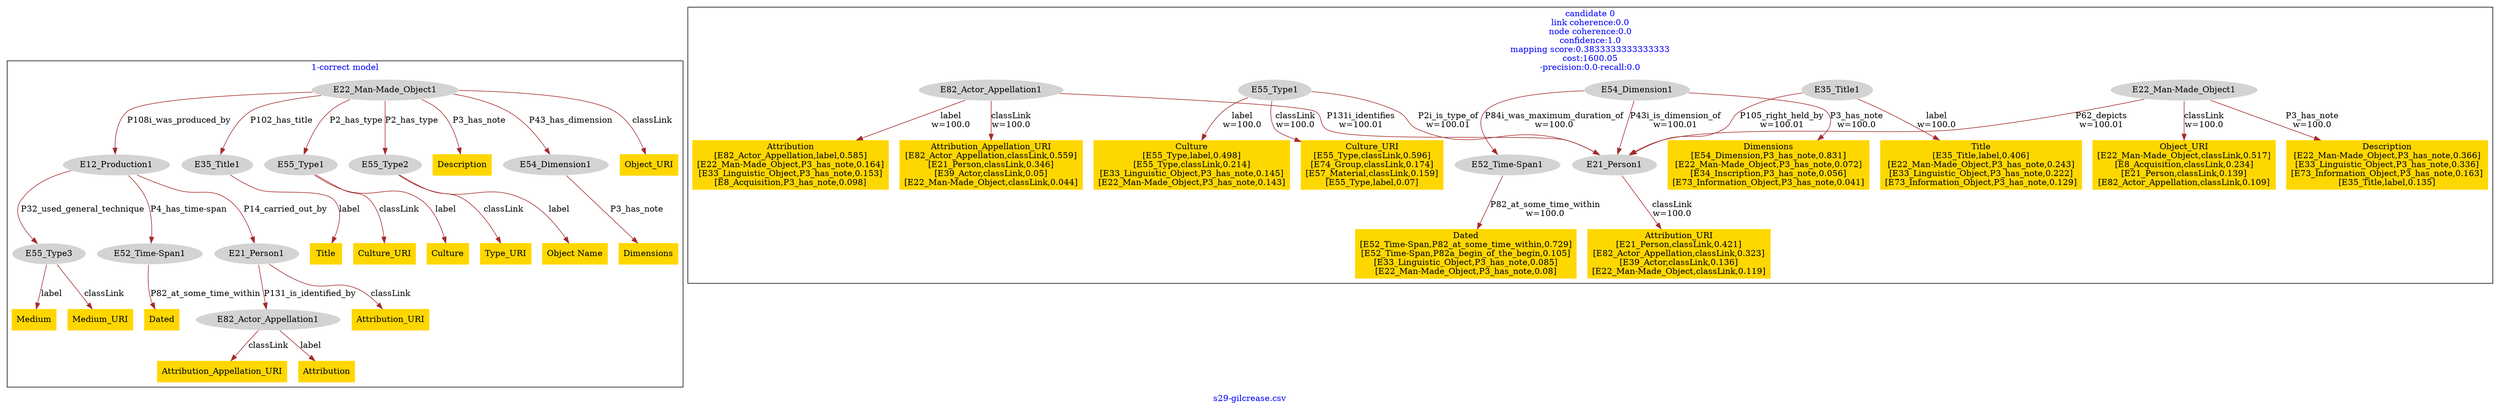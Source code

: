digraph n0 {
fontcolor="blue"
remincross="true"
label="s29-gilcrease.csv"
subgraph cluster_0 {
label="1-correct model"
n2[style="filled",color="white",fillcolor="lightgray",label="E12_Production1"];
n3[style="filled",color="white",fillcolor="lightgray",label="E21_Person1"];
n4[style="filled",color="white",fillcolor="lightgray",label="E55_Type3"];
n5[style="filled",color="white",fillcolor="lightgray",label="E52_Time-Span1"];
n6[style="filled",color="white",fillcolor="lightgray",label="E82_Actor_Appellation1"];
n7[shape="plaintext",style="filled",fillcolor="gold",label="Attribution_URI"];
n8[style="filled",color="white",fillcolor="lightgray",label="E22_Man-Made_Object1"];
n9[style="filled",color="white",fillcolor="lightgray",label="E35_Title1"];
n10[style="filled",color="white",fillcolor="lightgray",label="E55_Type1"];
n11[style="filled",color="white",fillcolor="lightgray",label="E55_Type2"];
n12[shape="plaintext",style="filled",fillcolor="gold",label="Description"];
n13[style="filled",color="white",fillcolor="lightgray",label="E54_Dimension1"];
n14[shape="plaintext",style="filled",fillcolor="gold",label="Object_URI"];
n15[shape="plaintext",style="filled",fillcolor="gold",label="Title"];
n16[shape="plaintext",style="filled",fillcolor="gold",label="Dated"];
n17[shape="plaintext",style="filled",fillcolor="gold",label="Dimensions"];
n18[shape="plaintext",style="filled",fillcolor="gold",label="Culture_URI"];
n19[shape="plaintext",style="filled",fillcolor="gold",label="Culture"];
n20[shape="plaintext",style="filled",fillcolor="gold",label="Type_URI"];
n21[shape="plaintext",style="filled",fillcolor="gold",label="Object Name"];
n22[shape="plaintext",style="filled",fillcolor="gold",label="Medium_URI"];
n23[shape="plaintext",style="filled",fillcolor="gold",label="Medium"];
n24[shape="plaintext",style="filled",fillcolor="gold",label="Attribution_Appellation_URI"];
n25[shape="plaintext",style="filled",fillcolor="gold",label="Attribution"];
}
subgraph cluster_1 {
label="candidate 0\nlink coherence:0.0\nnode coherence:0.0\nconfidence:1.0\nmapping score:0.3833333333333333\ncost:1600.05\n-precision:0.0-recall:0.0"
n27[style="filled",color="white",fillcolor="lightgray",label="E21_Person1"];
n28[shape="plaintext",style="filled",fillcolor="gold",label="Attribution_URI\n[E21_Person,classLink,0.421]\n[E82_Actor_Appellation,classLink,0.323]\n[E39_Actor,classLink,0.136]\n[E22_Man-Made_Object,classLink,0.119]"];
n29[style="filled",color="white",fillcolor="lightgray",label="E22_Man-Made_Object1"];
n30[shape="plaintext",style="filled",fillcolor="gold",label="Description\n[E22_Man-Made_Object,P3_has_note,0.366]\n[E33_Linguistic_Object,P3_has_note,0.336]\n[E73_Information_Object,P3_has_note,0.163]\n[E35_Title,label,0.135]"];
n31[shape="plaintext",style="filled",fillcolor="gold",label="Object_URI\n[E22_Man-Made_Object,classLink,0.517]\n[E8_Acquisition,classLink,0.234]\n[E21_Person,classLink,0.139]\n[E82_Actor_Appellation,classLink,0.109]"];
n32[style="filled",color="white",fillcolor="lightgray",label="E35_Title1"];
n33[shape="plaintext",style="filled",fillcolor="gold",label="Title\n[E35_Title,label,0.406]\n[E22_Man-Made_Object,P3_has_note,0.243]\n[E33_Linguistic_Object,P3_has_note,0.222]\n[E73_Information_Object,P3_has_note,0.129]"];
n34[style="filled",color="white",fillcolor="lightgray",label="E52_Time-Span1"];
n35[shape="plaintext",style="filled",fillcolor="gold",label="Dated\n[E52_Time-Span,P82_at_some_time_within,0.729]\n[E52_Time-Span,P82a_begin_of_the_begin,0.105]\n[E33_Linguistic_Object,P3_has_note,0.085]\n[E22_Man-Made_Object,P3_has_note,0.08]"];
n36[style="filled",color="white",fillcolor="lightgray",label="E54_Dimension1"];
n37[shape="plaintext",style="filled",fillcolor="gold",label="Dimensions\n[E54_Dimension,P3_has_note,0.831]\n[E22_Man-Made_Object,P3_has_note,0.072]\n[E34_Inscription,P3_has_note,0.056]\n[E73_Information_Object,P3_has_note,0.041]"];
n38[style="filled",color="white",fillcolor="lightgray",label="E55_Type1"];
n39[shape="plaintext",style="filled",fillcolor="gold",label="Culture_URI\n[E55_Type,classLink,0.596]\n[E74_Group,classLink,0.174]\n[E57_Material,classLink,0.159]\n[E55_Type,label,0.07]"];
n40[shape="plaintext",style="filled",fillcolor="gold",label="Culture\n[E55_Type,label,0.498]\n[E55_Type,classLink,0.214]\n[E33_Linguistic_Object,P3_has_note,0.145]\n[E22_Man-Made_Object,P3_has_note,0.143]"];
n41[style="filled",color="white",fillcolor="lightgray",label="E82_Actor_Appellation1"];
n42[shape="plaintext",style="filled",fillcolor="gold",label="Attribution_Appellation_URI\n[E82_Actor_Appellation,classLink,0.559]\n[E21_Person,classLink,0.346]\n[E39_Actor,classLink,0.05]\n[E22_Man-Made_Object,classLink,0.044]"];
n43[shape="plaintext",style="filled",fillcolor="gold",label="Attribution\n[E82_Actor_Appellation,label,0.585]\n[E22_Man-Made_Object,P3_has_note,0.164]\n[E33_Linguistic_Object,P3_has_note,0.153]\n[E8_Acquisition,P3_has_note,0.098]"];
}
n2 -> n3[color="brown",fontcolor="black",label="P14_carried_out_by"]
n2 -> n4[color="brown",fontcolor="black",label="P32_used_general_technique"]
n2 -> n5[color="brown",fontcolor="black",label="P4_has_time-span"]
n3 -> n6[color="brown",fontcolor="black",label="P131_is_identified_by"]
n3 -> n7[color="brown",fontcolor="black",label="classLink"]
n8 -> n9[color="brown",fontcolor="black",label="P102_has_title"]
n8 -> n2[color="brown",fontcolor="black",label="P108i_was_produced_by"]
n8 -> n10[color="brown",fontcolor="black",label="P2_has_type"]
n8 -> n11[color="brown",fontcolor="black",label="P2_has_type"]
n8 -> n12[color="brown",fontcolor="black",label="P3_has_note"]
n8 -> n13[color="brown",fontcolor="black",label="P43_has_dimension"]
n8 -> n14[color="brown",fontcolor="black",label="classLink"]
n9 -> n15[color="brown",fontcolor="black",label="label"]
n5 -> n16[color="brown",fontcolor="black",label="P82_at_some_time_within"]
n13 -> n17[color="brown",fontcolor="black",label="P3_has_note"]
n10 -> n18[color="brown",fontcolor="black",label="classLink"]
n10 -> n19[color="brown",fontcolor="black",label="label"]
n11 -> n20[color="brown",fontcolor="black",label="classLink"]
n11 -> n21[color="brown",fontcolor="black",label="label"]
n4 -> n22[color="brown",fontcolor="black",label="classLink"]
n4 -> n23[color="brown",fontcolor="black",label="label"]
n6 -> n24[color="brown",fontcolor="black",label="classLink"]
n6 -> n25[color="brown",fontcolor="black",label="label"]
n27 -> n28[color="brown",fontcolor="black",label="classLink\nw=100.0"]
n29 -> n30[color="brown",fontcolor="black",label="P3_has_note\nw=100.0"]
n29 -> n31[color="brown",fontcolor="black",label="classLink\nw=100.0"]
n32 -> n33[color="brown",fontcolor="black",label="label\nw=100.0"]
n34 -> n35[color="brown",fontcolor="black",label="P82_at_some_time_within\nw=100.0"]
n36 -> n37[color="brown",fontcolor="black",label="P3_has_note\nw=100.0"]
n38 -> n39[color="brown",fontcolor="black",label="classLink\nw=100.0"]
n38 -> n40[color="brown",fontcolor="black",label="label\nw=100.0"]
n41 -> n42[color="brown",fontcolor="black",label="classLink\nw=100.0"]
n41 -> n43[color="brown",fontcolor="black",label="label\nw=100.0"]
n29 -> n27[color="brown",fontcolor="black",label="P62_depicts\nw=100.01"]
n32 -> n27[color="brown",fontcolor="black",label="P105_right_held_by\nw=100.01"]
n36 -> n27[color="brown",fontcolor="black",label="P43i_is_dimension_of\nw=100.01"]
n36 -> n34[color="brown",fontcolor="black",label="P84i_was_maximum_duration_of\nw=100.0"]
n38 -> n27[color="brown",fontcolor="black",label="P2i_is_type_of\nw=100.01"]
n41 -> n27[color="brown",fontcolor="black",label="P131i_identifies\nw=100.01"]
}
